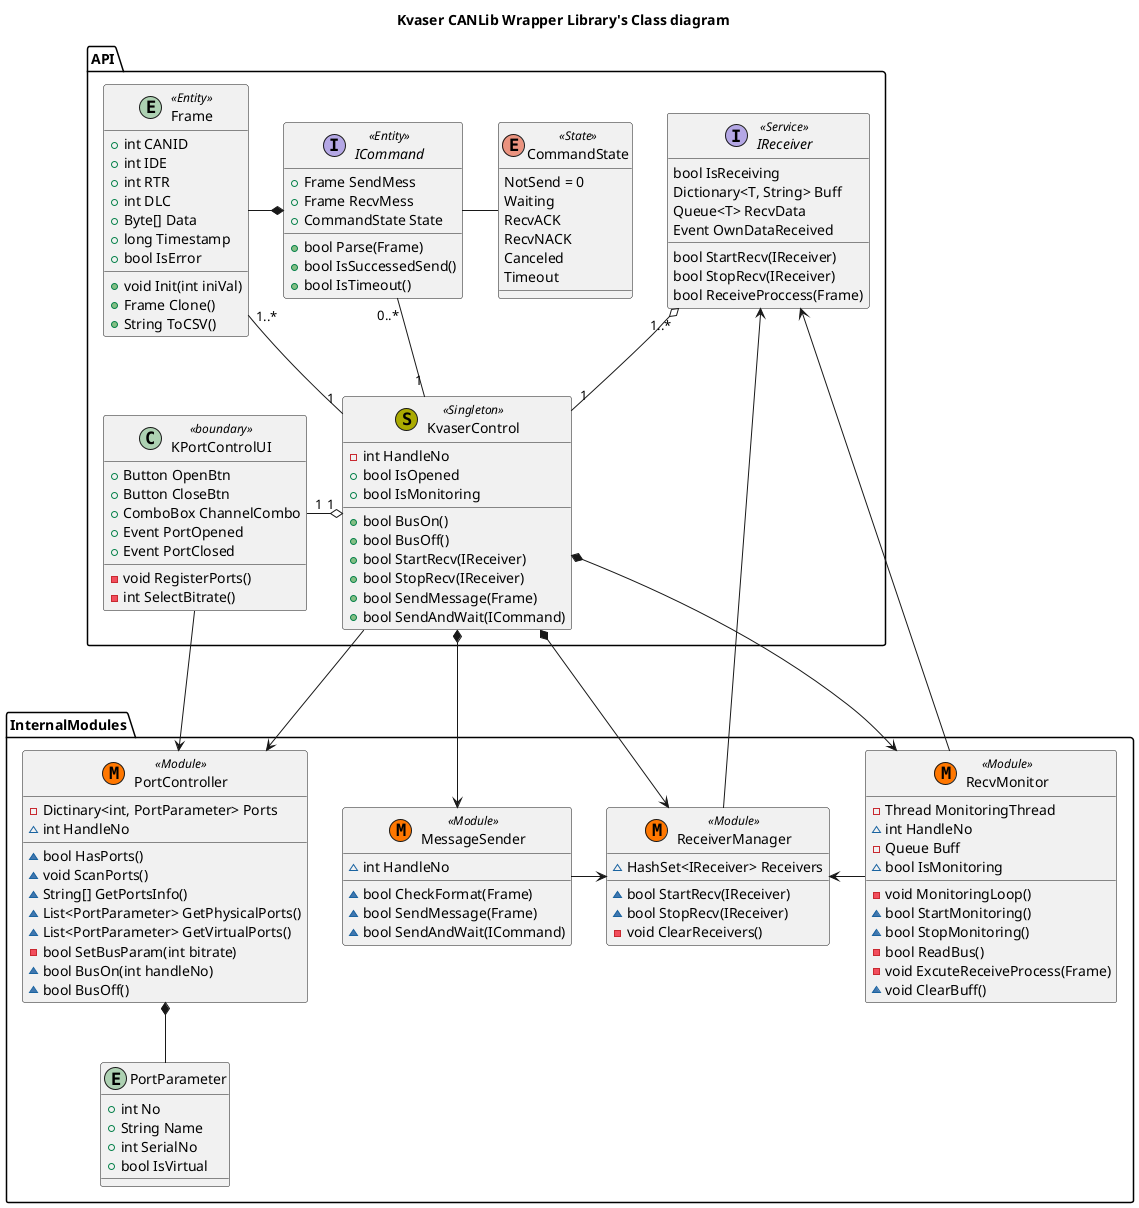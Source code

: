@startuml

title "Kvaser CANLib Wrapper Library's Class diagram"

package API{

    class KPortControlUI<<boundary>>{
        +Button OpenBtn
        +Button CloseBtn
        +ComboBox ChannelCombo
        -void RegisterPorts()
        -int SelectBitrate()
        +Event PortOpened
        +Event PortClosed
    }

    class KvaserControl<< (S, #AAAA00) Singleton>>{
        -int HandleNo
        +bool IsOpened
        +bool IsMonitoring
        +bool BusOn()
        +bool BusOff()
        +bool StartRecv(IReceiver)
        +bool StopRecv(IReceiver)
        +bool SendMessage(Frame)
        +bool SendAndWait(ICommand)
    }

    entity Frame<<Entity>>{
        +int CANID
        +int IDE
        +int RTR
        +int DLC
        +Byte[] Data
        +long Timestamp
        +bool IsError
        +void Init(int iniVal)
        +Frame Clone()
        +String ToCSV()
    }

    Interface IReceiver<<Service>>{
        bool IsReceiving
        Dictionary<T, String> Buff
        Queue<T> RecvData
        Event OwnDataReceived
        bool StartRecv(IReceiver)
        bool StopRecv(IReceiver)
        bool ReceiveProccess(Frame)
    }

    Interface ICommand<<Entity>>{
        +Frame SendMess
        +Frame RecvMess
        +CommandState State
        +bool Parse(Frame)
        +bool IsSuccessedSend()
        +bool IsTimeout()
    }

    Enum CommandState<<State>>{
        NotSend = 0
        Waiting
        RecvACK
        RecvNACK
        Canceled
        Timeout
    }

    KPortControlUI "1" -l-o "1" KvaserControl

    KvaserControl "1" -l "1..*" Frame
    KvaserControl "1" -u-o "1..*" IReceiver
    KvaserControl "1" -u- "0..*" ICommand

    ICommand - CommandState
    ICommand *-l Frame
}

package InternalModules{
    class PortController<< (M, #FF7700) Module>>{
        -{field} Dictinary<int, PortParameter> Ports
        ~int HandleNo
        ~bool HasPorts()
        ~void ScanPorts()
        ~String[] GetPortsInfo()
        ~List<PortParameter> GetPhysicalPorts()
        ~List<PortParameter> GetVirtualPorts()
        -bool SetBusParam(int bitrate)
        ~bool BusOn(int handleNo)
        ~bool BusOff()
    }

    entity PortParameter{
        +int No
        +String Name
        +int SerialNo
        +bool IsVirtual
    }

    class RecvMonitor<< (M, #FF7700) Module>>{
        -Thread MonitoringThread
        ~int HandleNo
        -Queue Buff
        ~bool IsMonitoring
        -void MonitoringLoop()
        ~bool StartMonitoring()
        ~bool StopMonitoring()
        -bool ReadBus()
        -void ExcuteReceiveProcess(Frame)
        ~void ClearBuff()
    }

    class ReceiverManager<< (M, #FF7700) Module>>{
        ~HashSet<IReceiver> Receivers
        ~bool StartRecv(IReceiver)
        ~bool StopRecv(IReceiver)
        -void ClearReceivers()
    }

    class MessageSender<< (M, #FF7700) Module>>{
        ~int HandleNo
        ~bool CheckFormat(Frame)
        ~bool SendMessage(Frame)
        ~bool SendAndWait(ICommand)
    }

    RecvMonitor -l> ReceiverManager
    MessageSender -> ReceiverManager
    
    PortController *-- PortParameter
}


KPortControlUI ---> PortController

KvaserControl ---> PortController
KvaserControl *---> RecvMonitor
KvaserControl *---> ReceiverManager
KvaserControl *---> MessageSender

IReceiver <-- ReceiverManager
IReceiver <-- RecvMonitor



@enduml